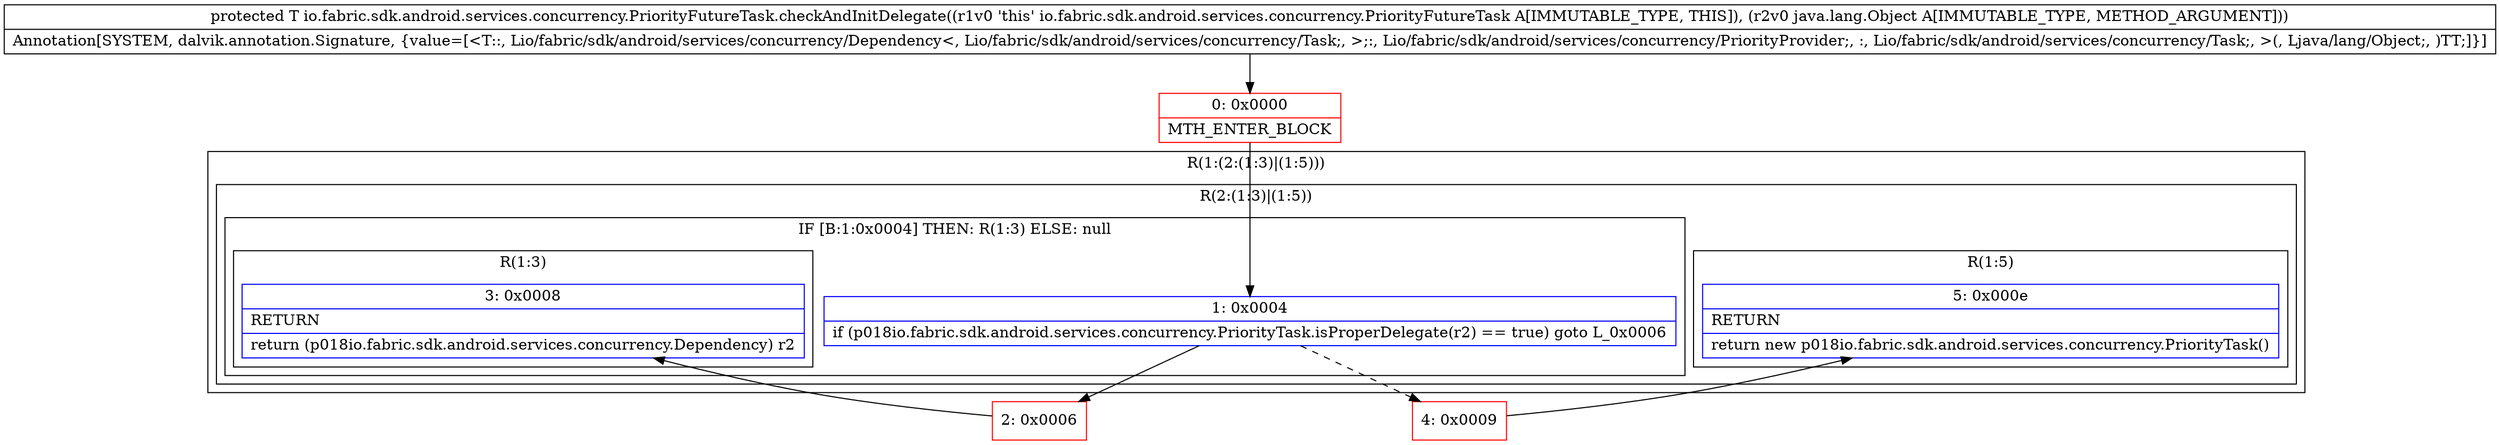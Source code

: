 digraph "CFG forio.fabric.sdk.android.services.concurrency.PriorityFutureTask.checkAndInitDelegate(Ljava\/lang\/Object;)Lio\/fabric\/sdk\/android\/services\/concurrency\/Dependency;" {
subgraph cluster_Region_738765280 {
label = "R(1:(2:(1:3)|(1:5)))";
node [shape=record,color=blue];
subgraph cluster_Region_2065875738 {
label = "R(2:(1:3)|(1:5))";
node [shape=record,color=blue];
subgraph cluster_IfRegion_1694243318 {
label = "IF [B:1:0x0004] THEN: R(1:3) ELSE: null";
node [shape=record,color=blue];
Node_1 [shape=record,label="{1\:\ 0x0004|if (p018io.fabric.sdk.android.services.concurrency.PriorityTask.isProperDelegate(r2) == true) goto L_0x0006\l}"];
subgraph cluster_Region_99905685 {
label = "R(1:3)";
node [shape=record,color=blue];
Node_3 [shape=record,label="{3\:\ 0x0008|RETURN\l|return (p018io.fabric.sdk.android.services.concurrency.Dependency) r2\l}"];
}
}
subgraph cluster_Region_1817878114 {
label = "R(1:5)";
node [shape=record,color=blue];
Node_5 [shape=record,label="{5\:\ 0x000e|RETURN\l|return new p018io.fabric.sdk.android.services.concurrency.PriorityTask()\l}"];
}
}
}
Node_0 [shape=record,color=red,label="{0\:\ 0x0000|MTH_ENTER_BLOCK\l}"];
Node_2 [shape=record,color=red,label="{2\:\ 0x0006}"];
Node_4 [shape=record,color=red,label="{4\:\ 0x0009}"];
MethodNode[shape=record,label="{protected T io.fabric.sdk.android.services.concurrency.PriorityFutureTask.checkAndInitDelegate((r1v0 'this' io.fabric.sdk.android.services.concurrency.PriorityFutureTask A[IMMUTABLE_TYPE, THIS]), (r2v0 java.lang.Object A[IMMUTABLE_TYPE, METHOD_ARGUMENT]))  | Annotation[SYSTEM, dalvik.annotation.Signature, \{value=[\<T::, Lio\/fabric\/sdk\/android\/services\/concurrency\/Dependency\<, Lio\/fabric\/sdk\/android\/services\/concurrency\/Task;, \>;:, Lio\/fabric\/sdk\/android\/services\/concurrency\/PriorityProvider;, :, Lio\/fabric\/sdk\/android\/services\/concurrency\/Task;, \>(, Ljava\/lang\/Object;, )TT;]\}]\l}"];
MethodNode -> Node_0;
Node_1 -> Node_2;
Node_1 -> Node_4[style=dashed];
Node_0 -> Node_1;
Node_2 -> Node_3;
Node_4 -> Node_5;
}


